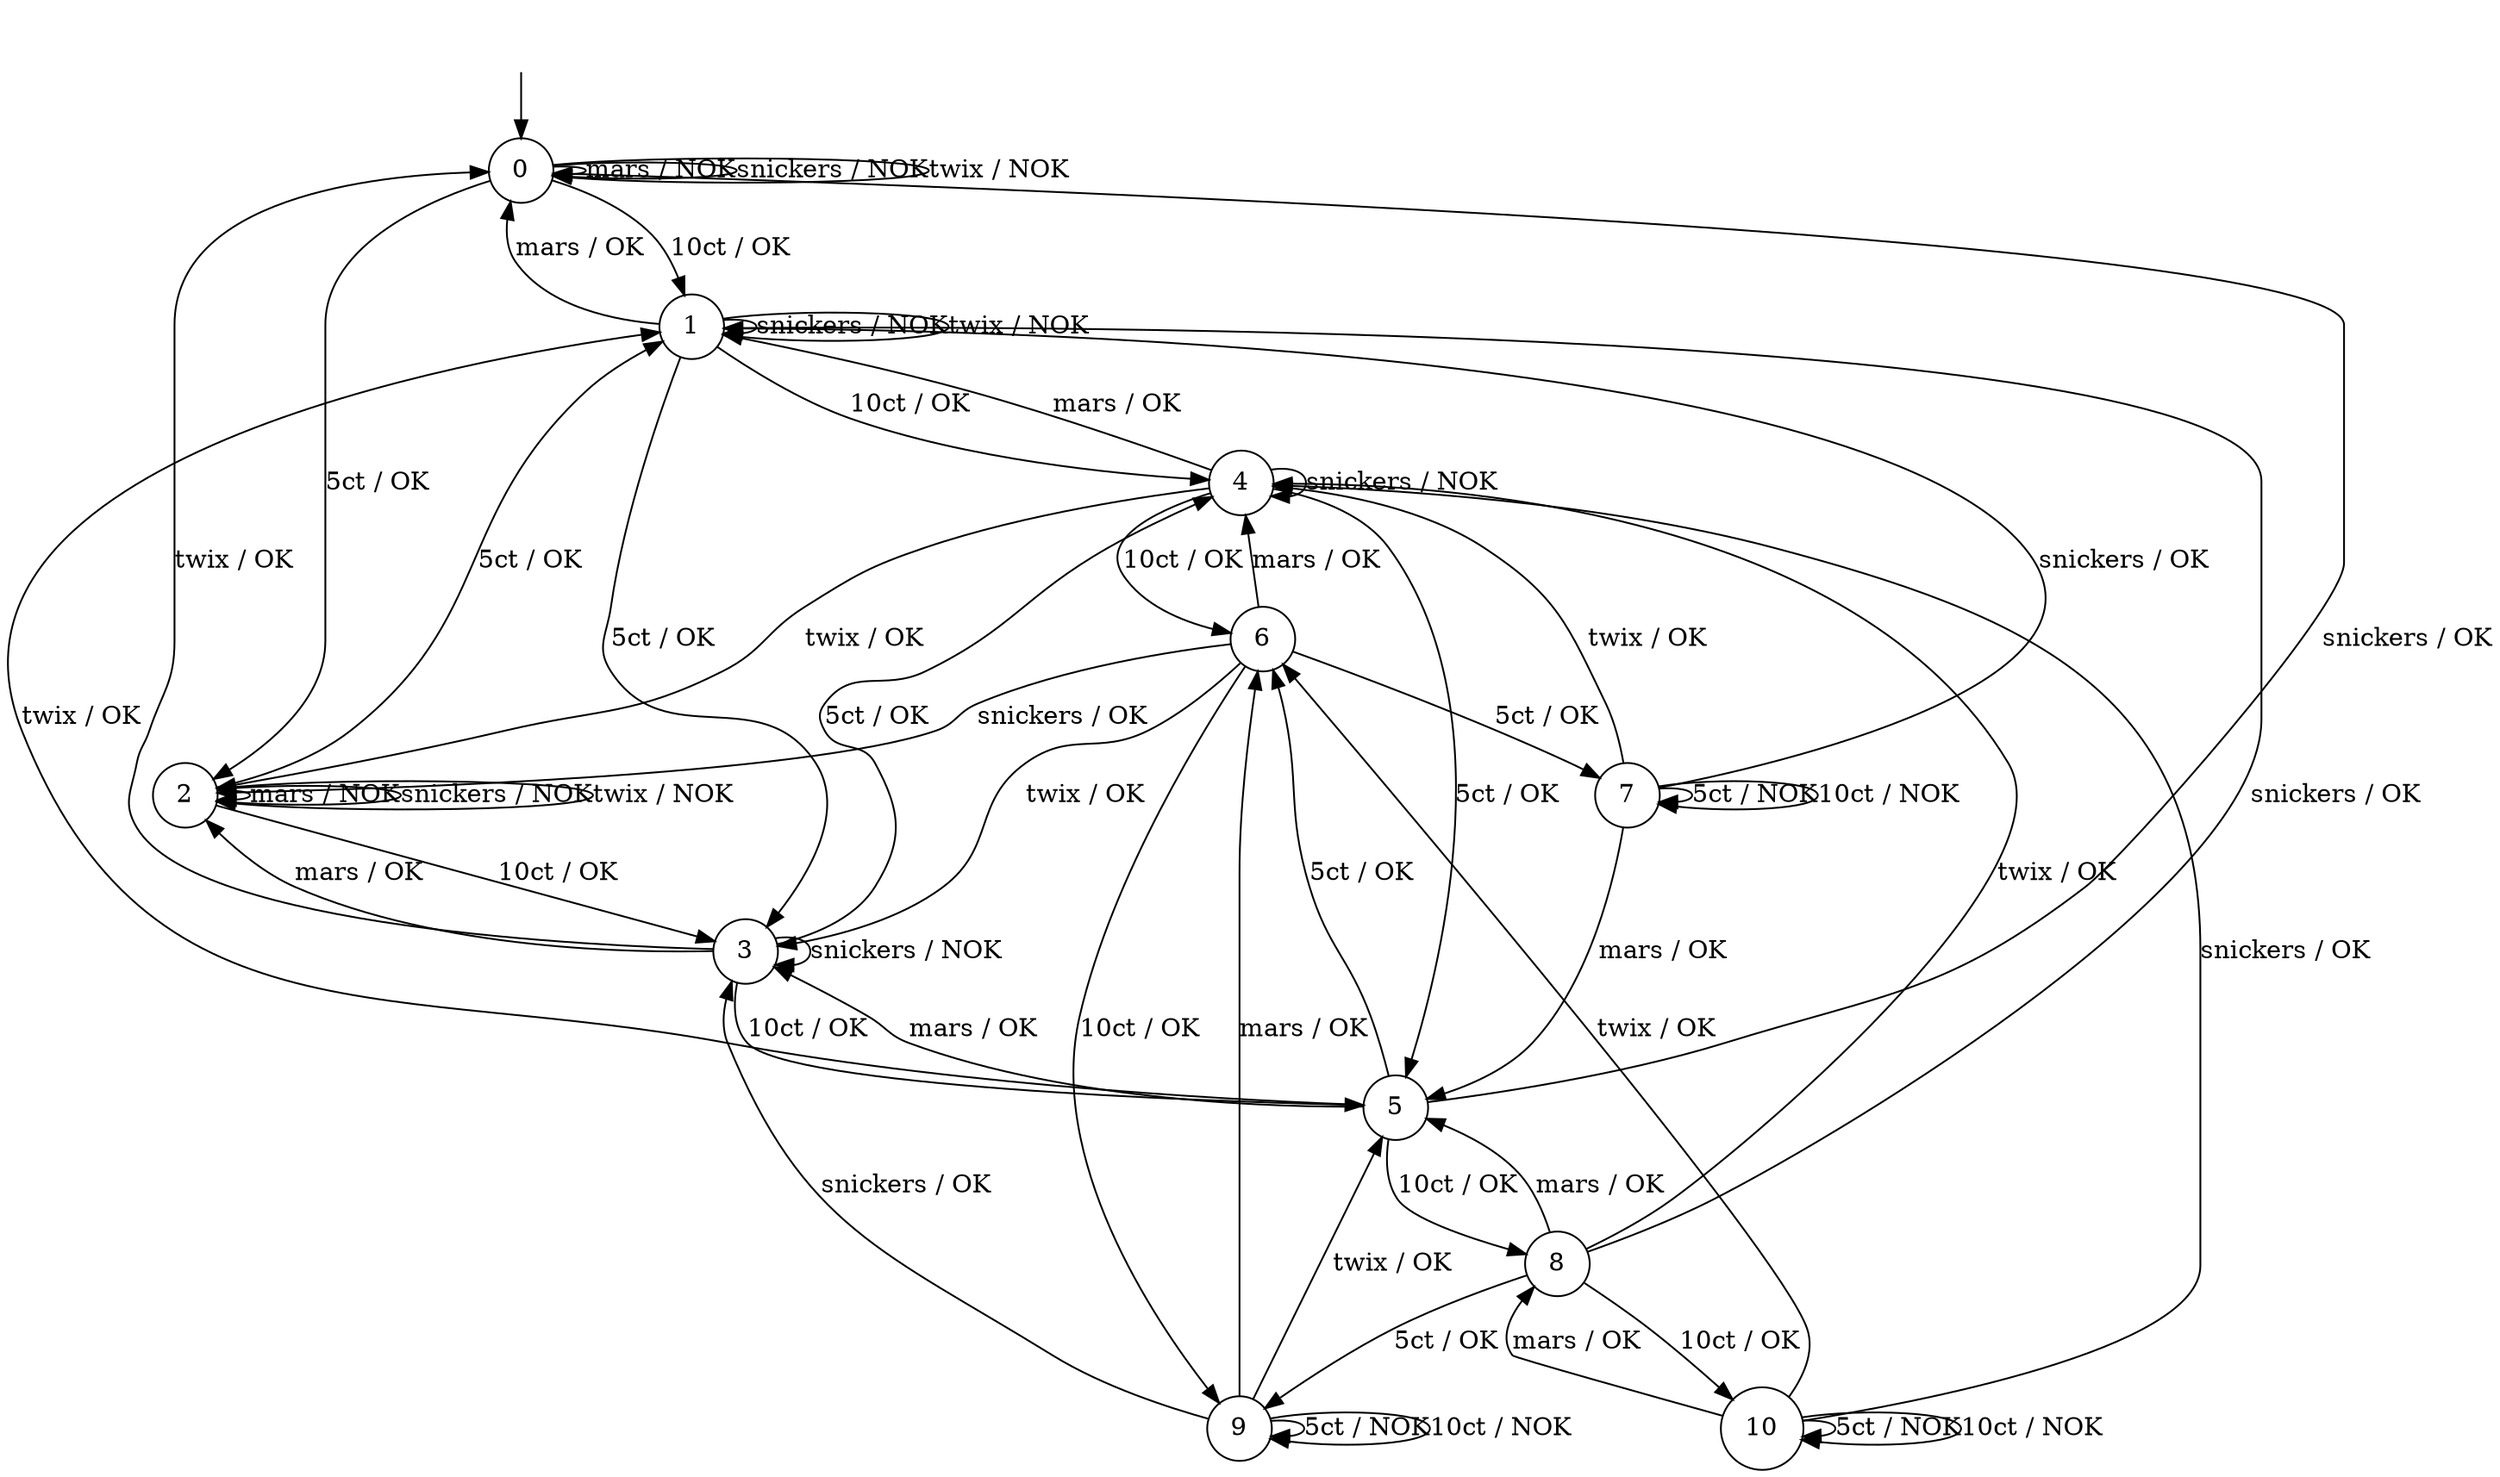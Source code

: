 digraph g {
__start0 [label="" shape="none"];

	s0 [shape="circle" label="0"];
	s1 [shape="circle" label="1"];
	s2 [shape="circle" label="2"];
	s3 [shape="circle" label="3"];
	s4 [shape="circle" label="4"];
	s5 [shape="circle" label="5"];
	s6 [shape="circle" label="6"];
	s7 [shape="circle" label="7"];
	s8 [shape="circle" label="8"];
	s9 [shape="circle" label="9"];
	s10 [shape="circle" label="10"];
	s0 -> s2 [label="5ct / OK"];
	s0 -> s1 [label="10ct / OK"];
	s0 -> s0 [label="mars / NOK"];
	s0 -> s0 [label="snickers / NOK"];
	s0 -> s0 [label="twix / NOK"];
	s1 -> s3 [label="5ct / OK"];
	s1 -> s4 [label="10ct / OK"];
	s1 -> s0 [label="mars / OK"];
	s1 -> s1 [label="snickers / NOK"];
	s1 -> s1 [label="twix / NOK"];
	s2 -> s1 [label="5ct / OK"];
	s2 -> s3 [label="10ct / OK"];
	s2 -> s2 [label="mars / NOK"];
	s2 -> s2 [label="snickers / NOK"];
	s2 -> s2 [label="twix / NOK"];
	s3 -> s4 [label="5ct / OK"];
	s3 -> s5 [label="10ct / OK"];
	s3 -> s2 [label="mars / OK"];
	s3 -> s3 [label="snickers / NOK"];
	s3 -> s0 [label="twix / OK"];
	s4 -> s5 [label="5ct / OK"];
	s4 -> s6 [label="10ct / OK"];
	s4 -> s1 [label="mars / OK"];
	s4 -> s4 [label="snickers / NOK"];
	s4 -> s2 [label="twix / OK"];
	s5 -> s6 [label="5ct / OK"];
	s5 -> s8 [label="10ct / OK"];
	s5 -> s3 [label="mars / OK"];
	s5 -> s0 [label="snickers / OK"];
	s5 -> s1 [label="twix / OK"];
	s6 -> s7 [label="5ct / OK"];
	s6 -> s9 [label="10ct / OK"];
	s6 -> s4 [label="mars / OK"];
	s6 -> s2 [label="snickers / OK"];
	s6 -> s3 [label="twix / OK"];
	s7 -> s7 [label="5ct / NOK"];
	s7 -> s7 [label="10ct / NOK"];
	s7 -> s5 [label="mars / OK"];
	s7 -> s1 [label="snickers / OK"];
	s7 -> s4 [label="twix / OK"];
	s8 -> s9 [label="5ct / OK"];
	s8 -> s10 [label="10ct / OK"];
	s8 -> s5 [label="mars / OK"];
	s8 -> s1 [label="snickers / OK"];
	s8 -> s4 [label="twix / OK"];
	s9 -> s9 [label="5ct / NOK"];
	s9 -> s9 [label="10ct / NOK"];
	s9 -> s6 [label="mars / OK"];
	s9 -> s3 [label="snickers / OK"];
	s9 -> s5 [label="twix / OK"];
	s10 -> s10 [label="5ct / NOK"];
	s10 -> s10 [label="10ct / NOK"];
	s10 -> s8 [label="mars / OK"];
	s10 -> s4 [label="snickers / OK"];
	s10 -> s6 [label="twix / OK"];

__start0 -> s0;
}
